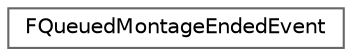 digraph "Graphical Class Hierarchy"
{
 // INTERACTIVE_SVG=YES
 // LATEX_PDF_SIZE
  bgcolor="transparent";
  edge [fontname=Helvetica,fontsize=10,labelfontname=Helvetica,labelfontsize=10];
  node [fontname=Helvetica,fontsize=10,shape=box,height=0.2,width=0.4];
  rankdir="LR";
  Node0 [id="Node000000",label="FQueuedMontageEndedEvent",height=0.2,width=0.4,color="grey40", fillcolor="white", style="filled",URL="$d8/dc9/structFQueuedMontageEndedEvent.html",tooltip="Helper struct to store a Queued Montage Ended event."];
}
